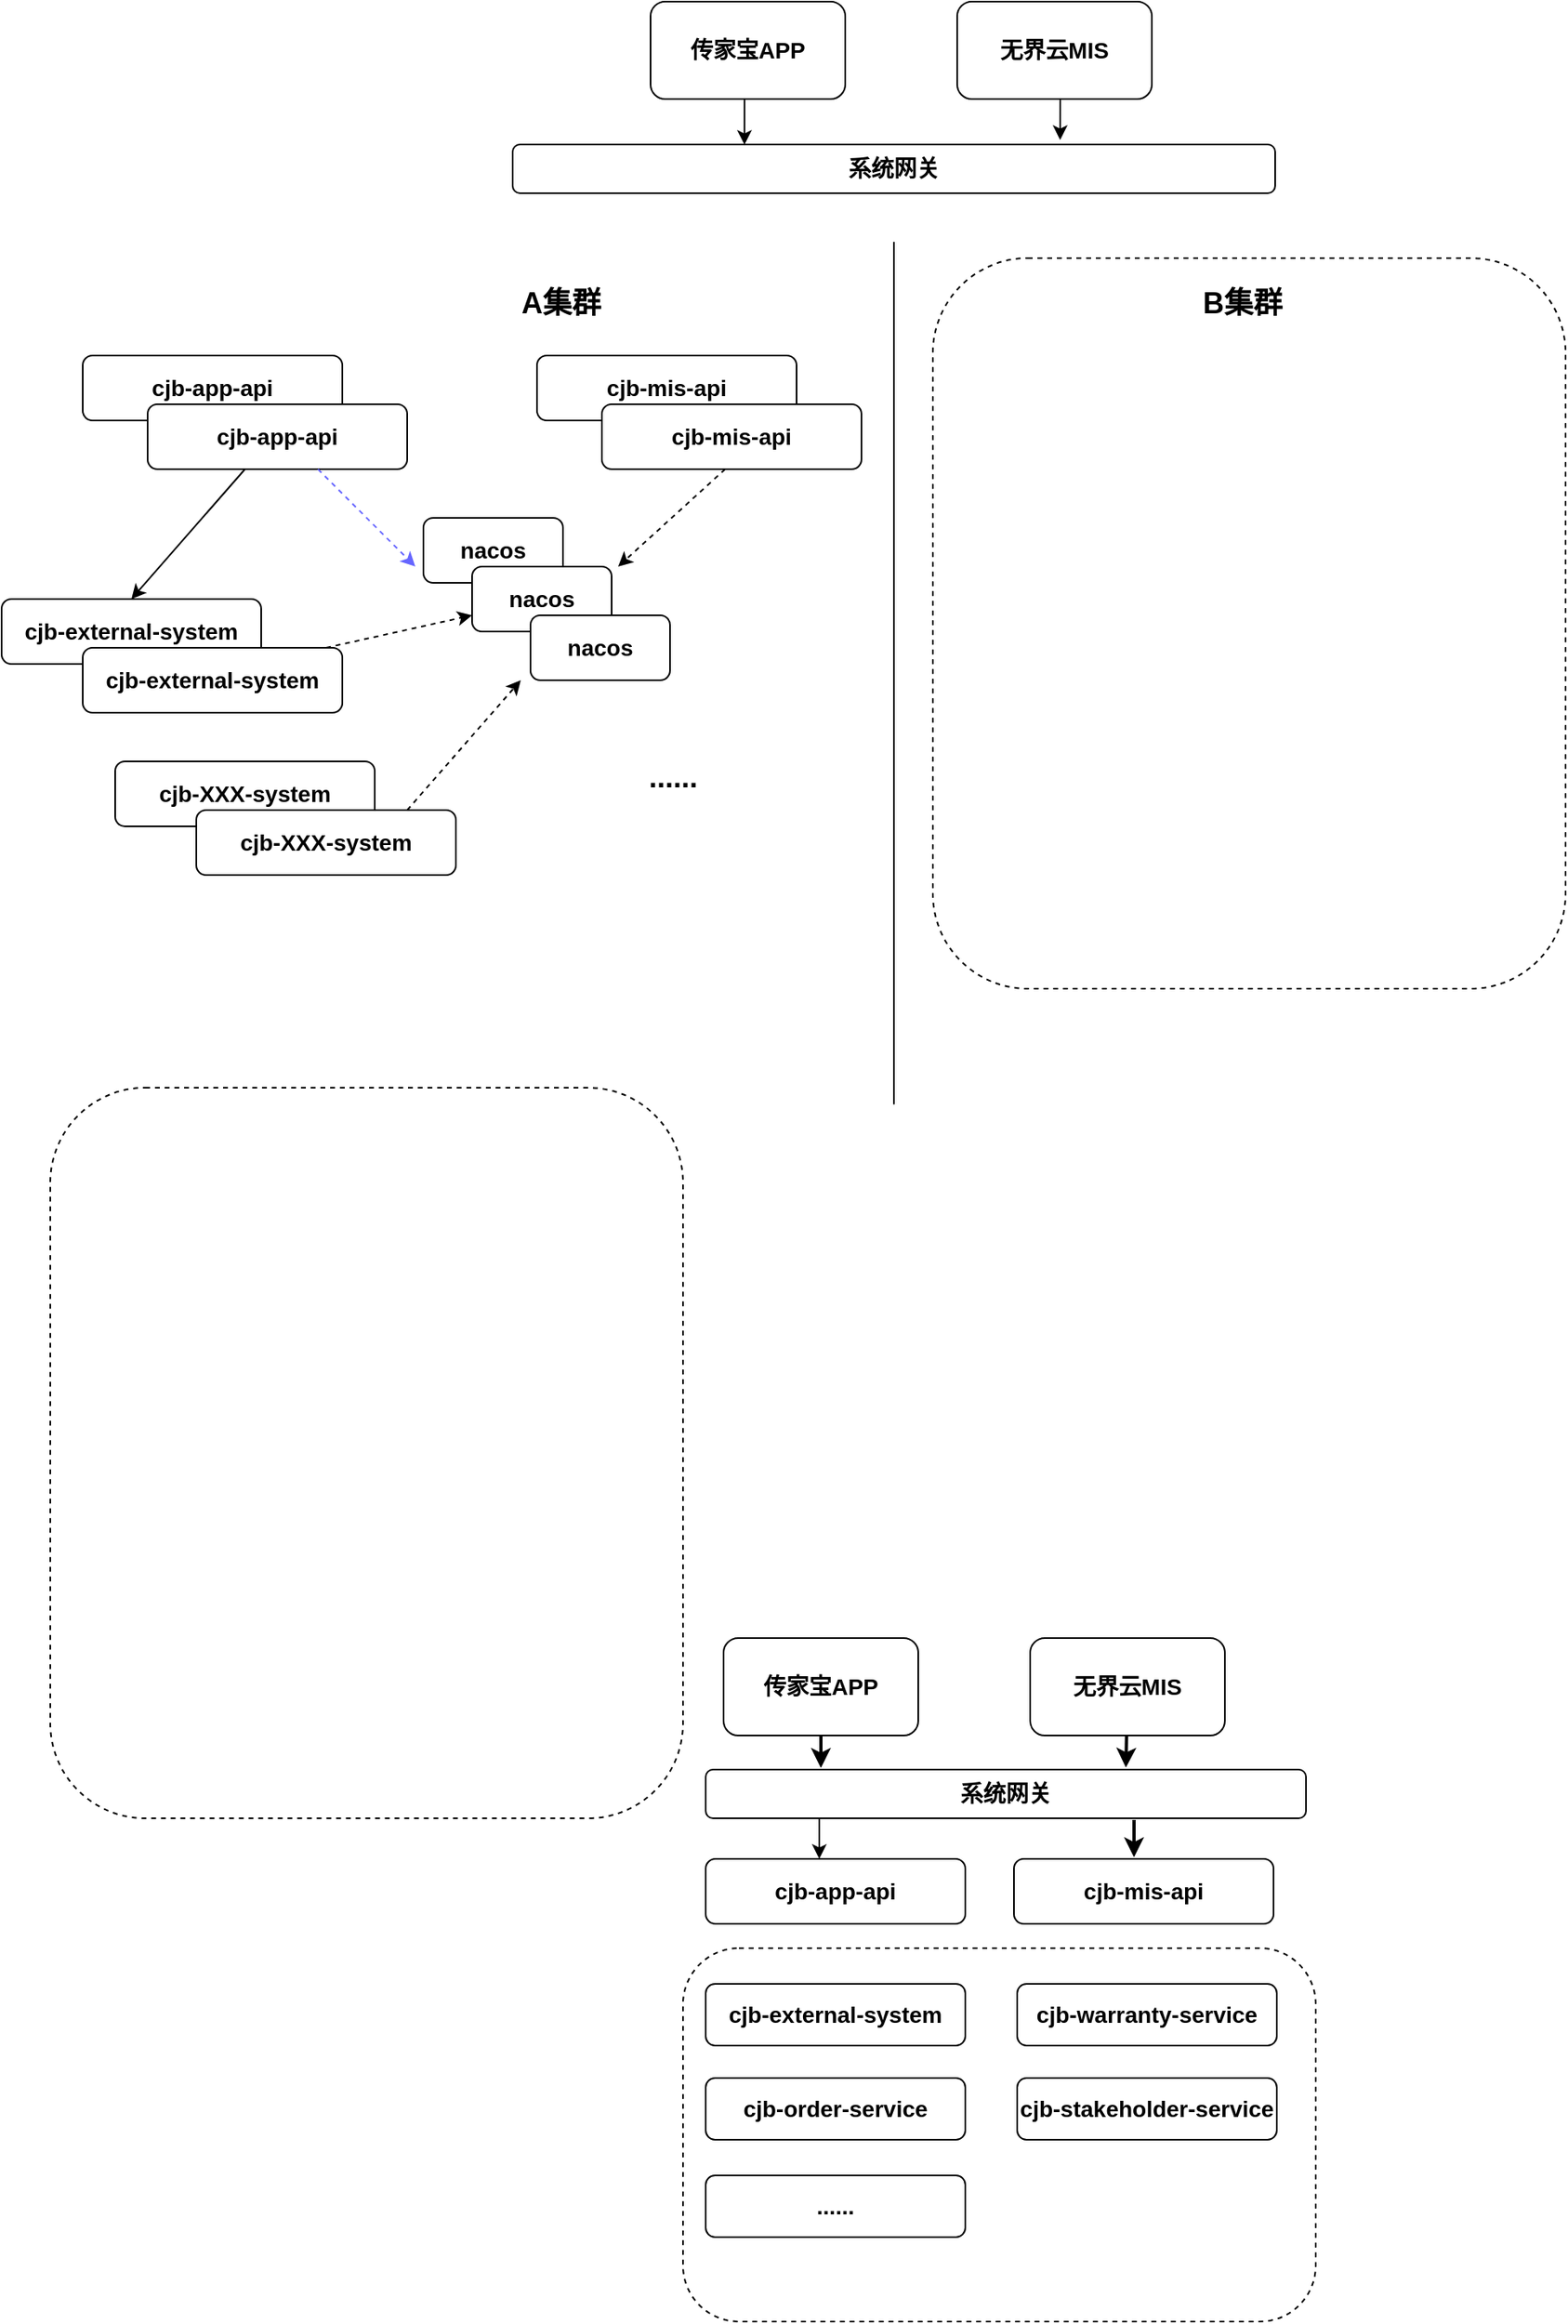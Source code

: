 <mxfile version="14.0.1" type="github">
  <diagram id="MpKOYXsyZB0nzLLyLdtM" name="Page-1">
    <mxGraphModel dx="1740" dy="520" grid="1" gridSize="10" guides="1" tooltips="1" connect="1" arrows="1" fold="1" page="1" pageScale="1" pageWidth="827" pageHeight="1169" math="0" shadow="0">
      <root>
        <mxCell id="0" />
        <mxCell id="1" parent="0" />
        <mxCell id="EF4DgZaoUzox8hAfEua7-14" value="&lt;span style=&quot;font-size: 14px&quot;&gt;&lt;b&gt;&lt;br&gt;&lt;/b&gt;&lt;/span&gt;" style="rounded=1;whiteSpace=wrap;html=1;dashed=1;" vertex="1" parent="1">
          <mxGeometry x="414" y="310" width="390" height="450" as="geometry" />
        </mxCell>
        <mxCell id="EF4DgZaoUzox8hAfEua7-13" value="&lt;span style=&quot;font-size: 14px&quot;&gt;&lt;b&gt;&lt;br&gt;&lt;/b&gt;&lt;/span&gt;" style="rounded=1;whiteSpace=wrap;html=1;dashed=1;" vertex="1" parent="1">
          <mxGeometry x="-130" y="821" width="390" height="450" as="geometry" />
        </mxCell>
        <mxCell id="i4v3Hct5WxHWQe_M93EY-2" value="&lt;span style=&quot;font-size: 14px&quot;&gt;&lt;b&gt;&lt;br&gt;&lt;/b&gt;&lt;/span&gt;" style="rounded=1;whiteSpace=wrap;html=1;dashed=1;" parent="1" vertex="1">
          <mxGeometry x="260" y="1351" width="390" height="230" as="geometry" />
        </mxCell>
        <mxCell id="_Qi3U7-KNklzHWl9HvJi-1" style="orthogonalLoop=1;jettySize=auto;html=1;strokeWidth=2;" parent="1" source="_Qi3U7-KNklzHWl9HvJi-2" edge="1">
          <mxGeometry relative="1" as="geometry">
            <mxPoint x="345" y="1240" as="targetPoint" />
          </mxGeometry>
        </mxCell>
        <mxCell id="_Qi3U7-KNklzHWl9HvJi-2" value="&lt;font style=&quot;font-size: 14px&quot;&gt;&lt;b&gt;传家宝APP&lt;/b&gt;&lt;/font&gt;" style="rounded=1;whiteSpace=wrap;html=1;" parent="1" vertex="1">
          <mxGeometry x="285" y="1160" width="120" height="60" as="geometry" />
        </mxCell>
        <mxCell id="_Qi3U7-KNklzHWl9HvJi-3" style="edgeStyle=none;orthogonalLoop=1;jettySize=auto;html=1;strokeWidth=2;entryX=0.7;entryY=-0.04;entryDx=0;entryDy=0;entryPerimeter=0;" parent="1" source="_Qi3U7-KNklzHWl9HvJi-4" target="_Qi3U7-KNklzHWl9HvJi-7" edge="1">
          <mxGeometry relative="1" as="geometry" />
        </mxCell>
        <mxCell id="_Qi3U7-KNklzHWl9HvJi-4" value="&lt;font style=&quot;font-size: 14px&quot;&gt;&lt;b&gt;无界云MIS&lt;/b&gt;&lt;/font&gt;" style="rounded=1;whiteSpace=wrap;html=1;" parent="1" vertex="1">
          <mxGeometry x="474" y="1160" width="120" height="60" as="geometry" />
        </mxCell>
        <mxCell id="2XZ529oUCofOYE8xTM4C-4" style="edgeStyle=orthogonalEdgeStyle;rounded=0;orthogonalLoop=1;jettySize=auto;html=1;exitX=0.25;exitY=1;exitDx=0;exitDy=0;entryX=0.5;entryY=0;entryDx=0;entryDy=0;" parent="1" edge="1">
          <mxGeometry relative="1" as="geometry">
            <mxPoint x="356.5" y="1271" as="sourcePoint" />
            <mxPoint x="344" y="1296" as="targetPoint" />
          </mxGeometry>
        </mxCell>
        <mxCell id="_Qi3U7-KNklzHWl9HvJi-7" value="&lt;span style=&quot;font-size: 14px&quot;&gt;&lt;b&gt;系统网关&lt;/b&gt;&lt;/span&gt;" style="rounded=1;whiteSpace=wrap;html=1;" parent="1" vertex="1">
          <mxGeometry x="274" y="1241" width="370" height="30" as="geometry" />
        </mxCell>
        <mxCell id="_Qi3U7-KNklzHWl9HvJi-8" value="&lt;span style=&quot;font-size: 14px&quot;&gt;&lt;b&gt;cjb-app-api&lt;br&gt;&lt;/b&gt;&lt;/span&gt;" style="rounded=1;whiteSpace=wrap;html=1;" parent="1" vertex="1">
          <mxGeometry x="274" y="1296" width="160" height="40" as="geometry" />
        </mxCell>
        <mxCell id="_Qi3U7-KNklzHWl9HvJi-10" value="&lt;span style=&quot;font-size: 14px&quot;&gt;&lt;b&gt;cjb-external-system&lt;/b&gt;&lt;/span&gt;" style="rounded=1;whiteSpace=wrap;html=1;" parent="1" vertex="1">
          <mxGeometry x="274" y="1373" width="160" height="38" as="geometry" />
        </mxCell>
        <mxCell id="2XZ529oUCofOYE8xTM4C-5" value="&lt;span style=&quot;font-size: 14px&quot;&gt;&lt;b&gt;cjb-mis-api&lt;br&gt;&lt;/b&gt;&lt;/span&gt;" style="rounded=1;whiteSpace=wrap;html=1;" parent="1" vertex="1">
          <mxGeometry x="464" y="1296" width="160" height="40" as="geometry" />
        </mxCell>
        <mxCell id="2XZ529oUCofOYE8xTM4C-9" style="orthogonalLoop=1;jettySize=auto;html=1;strokeWidth=2;" parent="1" edge="1">
          <mxGeometry relative="1" as="geometry">
            <mxPoint x="538" y="1272" as="sourcePoint" />
            <mxPoint x="538" y="1295" as="targetPoint" />
          </mxGeometry>
        </mxCell>
        <mxCell id="i4v3Hct5WxHWQe_M93EY-3" value="&lt;span style=&quot;font-size: 14px&quot;&gt;&lt;b&gt;cjb-warranty-service&lt;/b&gt;&lt;/span&gt;" style="rounded=1;whiteSpace=wrap;html=1;" parent="1" vertex="1">
          <mxGeometry x="466" y="1373" width="160" height="38" as="geometry" />
        </mxCell>
        <mxCell id="i4v3Hct5WxHWQe_M93EY-4" value="&lt;span style=&quot;font-size: 14px&quot;&gt;&lt;b&gt;cjb-order-service&lt;/b&gt;&lt;/span&gt;" style="rounded=1;whiteSpace=wrap;html=1;" parent="1" vertex="1">
          <mxGeometry x="274" y="1431" width="160" height="38" as="geometry" />
        </mxCell>
        <mxCell id="i4v3Hct5WxHWQe_M93EY-5" value="&lt;b style=&quot;font-size: 14px&quot;&gt;cjb-&lt;/b&gt;&lt;span style=&quot;font-size: 14px&quot;&gt;&lt;b&gt;stakeholder&lt;/b&gt;&lt;/span&gt;&lt;b style=&quot;font-size: 14px&quot;&gt;-service&lt;/b&gt;" style="rounded=1;whiteSpace=wrap;html=1;" parent="1" vertex="1">
          <mxGeometry x="466" y="1431" width="160" height="38" as="geometry" />
        </mxCell>
        <mxCell id="i4v3Hct5WxHWQe_M93EY-6" value="&lt;span style=&quot;font-size: 14px&quot;&gt;&lt;b&gt;......&lt;/b&gt;&lt;/span&gt;" style="rounded=1;whiteSpace=wrap;html=1;" parent="1" vertex="1">
          <mxGeometry x="274" y="1491" width="160" height="38" as="geometry" />
        </mxCell>
        <mxCell id="EF4DgZaoUzox8hAfEua7-1" value="" style="endArrow=none;html=1;" edge="1" parent="1">
          <mxGeometry width="50" height="50" relative="1" as="geometry">
            <mxPoint x="390" y="831.284" as="sourcePoint" />
            <mxPoint x="390" y="300" as="targetPoint" />
          </mxGeometry>
        </mxCell>
        <mxCell id="EF4DgZaoUzox8hAfEua7-10" style="edgeStyle=orthogonalEdgeStyle;rounded=0;orthogonalLoop=1;jettySize=auto;html=1;exitX=0.5;exitY=1;exitDx=0;exitDy=0;entryX=0.304;entryY=0.006;entryDx=0;entryDy=0;entryPerimeter=0;" edge="1" parent="1" source="EF4DgZaoUzox8hAfEua7-2" target="EF4DgZaoUzox8hAfEua7-7">
          <mxGeometry relative="1" as="geometry" />
        </mxCell>
        <mxCell id="EF4DgZaoUzox8hAfEua7-2" value="&lt;font style=&quot;font-size: 14px&quot;&gt;&lt;b&gt;传家宝APP&lt;/b&gt;&lt;/font&gt;" style="rounded=1;whiteSpace=wrap;html=1;" vertex="1" parent="1">
          <mxGeometry x="240" y="152" width="120" height="60" as="geometry" />
        </mxCell>
        <mxCell id="EF4DgZaoUzox8hAfEua7-11" style="edgeStyle=orthogonalEdgeStyle;rounded=0;orthogonalLoop=1;jettySize=auto;html=1;exitX=0.5;exitY=1;exitDx=0;exitDy=0;entryX=0.718;entryY=-0.092;entryDx=0;entryDy=0;entryPerimeter=0;" edge="1" parent="1" source="EF4DgZaoUzox8hAfEua7-3" target="EF4DgZaoUzox8hAfEua7-7">
          <mxGeometry relative="1" as="geometry" />
        </mxCell>
        <mxCell id="EF4DgZaoUzox8hAfEua7-3" value="&lt;font style=&quot;font-size: 14px&quot;&gt;&lt;b&gt;无界云MIS&lt;/b&gt;&lt;/font&gt;" style="rounded=1;whiteSpace=wrap;html=1;" vertex="1" parent="1">
          <mxGeometry x="429" y="152" width="120" height="60" as="geometry" />
        </mxCell>
        <mxCell id="EF4DgZaoUzox8hAfEua7-4" value="&lt;b&gt;&lt;font style=&quot;font-size: 18px&quot;&gt;A集群&lt;/font&gt;&lt;/b&gt;" style="text;html=1;strokeColor=none;fillColor=none;align=center;verticalAlign=middle;whiteSpace=wrap;rounded=0;" vertex="1" parent="1">
          <mxGeometry x="140" y="328" width="90" height="20" as="geometry" />
        </mxCell>
        <mxCell id="EF4DgZaoUzox8hAfEua7-6" value="&lt;b&gt;&lt;font style=&quot;font-size: 18px&quot;&gt;B集群&lt;/font&gt;&lt;/b&gt;" style="text;html=1;strokeColor=none;fillColor=none;align=center;verticalAlign=middle;whiteSpace=wrap;rounded=0;" vertex="1" parent="1">
          <mxGeometry x="560" y="328" width="90" height="20" as="geometry" />
        </mxCell>
        <mxCell id="EF4DgZaoUzox8hAfEua7-7" value="&lt;span style=&quot;font-size: 14px&quot;&gt;&lt;b&gt;系统网关&lt;/b&gt;&lt;/span&gt;" style="rounded=1;whiteSpace=wrap;html=1;" vertex="1" parent="1">
          <mxGeometry x="155" y="240" width="470" height="30" as="geometry" />
        </mxCell>
        <mxCell id="EF4DgZaoUzox8hAfEua7-23" value="&lt;b&gt;&lt;font style=&quot;font-size: 18px&quot;&gt;......&lt;/font&gt;&lt;/b&gt;" style="text;html=1;strokeColor=none;fillColor=none;align=center;verticalAlign=middle;whiteSpace=wrap;rounded=0;" vertex="1" parent="1">
          <mxGeometry x="234" y="620" width="40" height="20" as="geometry" />
        </mxCell>
        <mxCell id="EF4DgZaoUzox8hAfEua7-26" value="" style="group" vertex="1" connectable="0" parent="1">
          <mxGeometry x="100" y="470" width="152" height="100" as="geometry" />
        </mxCell>
        <mxCell id="EF4DgZaoUzox8hAfEua7-19" value="&lt;b style=&quot;font-size: 14px&quot;&gt;nacos&lt;/b&gt;&lt;span style=&quot;font-size: 14px&quot;&gt;&lt;b&gt;&lt;br&gt;&lt;/b&gt;&lt;/span&gt;" style="rounded=1;whiteSpace=wrap;html=1;" vertex="1" parent="EF4DgZaoUzox8hAfEua7-26">
          <mxGeometry width="86" height="40" as="geometry" />
        </mxCell>
        <mxCell id="EF4DgZaoUzox8hAfEua7-24" value="&lt;b style=&quot;font-size: 14px&quot;&gt;nacos&lt;/b&gt;&lt;span style=&quot;font-size: 14px&quot;&gt;&lt;b&gt;&lt;br&gt;&lt;/b&gt;&lt;/span&gt;" style="rounded=1;whiteSpace=wrap;html=1;" vertex="1" parent="EF4DgZaoUzox8hAfEua7-26">
          <mxGeometry x="30" y="30" width="86" height="40" as="geometry" />
        </mxCell>
        <mxCell id="EF4DgZaoUzox8hAfEua7-25" value="&lt;b style=&quot;font-size: 14px&quot;&gt;nacos&lt;/b&gt;&lt;span style=&quot;font-size: 14px&quot;&gt;&lt;b&gt;&lt;br&gt;&lt;/b&gt;&lt;/span&gt;" style="rounded=1;whiteSpace=wrap;html=1;" vertex="1" parent="EF4DgZaoUzox8hAfEua7-26">
          <mxGeometry x="66" y="60" width="86" height="40" as="geometry" />
        </mxCell>
        <mxCell id="EF4DgZaoUzox8hAfEua7-27" value="" style="group" vertex="1" connectable="0" parent="1">
          <mxGeometry x="-160" y="520" width="210" height="70" as="geometry" />
        </mxCell>
        <mxCell id="EF4DgZaoUzox8hAfEua7-18" value="&lt;b style=&quot;font-size: 14px&quot;&gt;cjb-external-system&lt;/b&gt;&lt;span style=&quot;font-size: 14px&quot;&gt;&lt;b&gt;&lt;br&gt;&lt;/b&gt;&lt;/span&gt;" style="rounded=1;whiteSpace=wrap;html=1;" vertex="1" parent="EF4DgZaoUzox8hAfEua7-27">
          <mxGeometry width="160" height="40" as="geometry" />
        </mxCell>
        <mxCell id="EF4DgZaoUzox8hAfEua7-20" value="&lt;b style=&quot;font-size: 14px&quot;&gt;cjb-external-system&lt;/b&gt;&lt;span style=&quot;font-size: 14px&quot;&gt;&lt;b&gt;&lt;br&gt;&lt;/b&gt;&lt;/span&gt;" style="rounded=1;whiteSpace=wrap;html=1;" vertex="1" parent="EF4DgZaoUzox8hAfEua7-27">
          <mxGeometry x="50" y="30" width="160" height="40" as="geometry" />
        </mxCell>
        <mxCell id="EF4DgZaoUzox8hAfEua7-28" value="" style="group" vertex="1" connectable="0" parent="1">
          <mxGeometry x="-90" y="620" width="210" height="70" as="geometry" />
        </mxCell>
        <mxCell id="EF4DgZaoUzox8hAfEua7-21" value="&lt;b style=&quot;font-size: 14px&quot;&gt;cjb-XXX-system&lt;/b&gt;&lt;span style=&quot;font-size: 14px&quot;&gt;&lt;b&gt;&lt;br&gt;&lt;/b&gt;&lt;/span&gt;" style="rounded=1;whiteSpace=wrap;html=1;" vertex="1" parent="EF4DgZaoUzox8hAfEua7-28">
          <mxGeometry width="160" height="40" as="geometry" />
        </mxCell>
        <mxCell id="EF4DgZaoUzox8hAfEua7-22" value="&lt;b style=&quot;font-size: 14px&quot;&gt;cjb-XXX-system&lt;/b&gt;&lt;span style=&quot;font-size: 14px&quot;&gt;&lt;b&gt;&lt;br&gt;&lt;/b&gt;&lt;/span&gt;" style="rounded=1;whiteSpace=wrap;html=1;" vertex="1" parent="EF4DgZaoUzox8hAfEua7-28">
          <mxGeometry x="50" y="30" width="160" height="40" as="geometry" />
        </mxCell>
        <mxCell id="EF4DgZaoUzox8hAfEua7-31" value="" style="group" vertex="1" connectable="0" parent="1">
          <mxGeometry x="-110" y="370" width="200" height="70" as="geometry" />
        </mxCell>
        <mxCell id="EF4DgZaoUzox8hAfEua7-15" value="&lt;span style=&quot;font-size: 14px&quot;&gt;&lt;b&gt;cjb-app-api&lt;br&gt;&lt;/b&gt;&lt;/span&gt;" style="rounded=1;whiteSpace=wrap;html=1;" vertex="1" parent="EF4DgZaoUzox8hAfEua7-31">
          <mxGeometry width="160" height="40" as="geometry" />
        </mxCell>
        <mxCell id="EF4DgZaoUzox8hAfEua7-29" value="&lt;span style=&quot;font-size: 14px&quot;&gt;&lt;b&gt;cjb-app-api&lt;br&gt;&lt;/b&gt;&lt;/span&gt;" style="rounded=1;whiteSpace=wrap;html=1;" vertex="1" parent="EF4DgZaoUzox8hAfEua7-31">
          <mxGeometry x="40" y="30" width="160" height="40" as="geometry" />
        </mxCell>
        <mxCell id="EF4DgZaoUzox8hAfEua7-32" value="" style="group" vertex="1" connectable="0" parent="1">
          <mxGeometry x="170" y="370" width="200" height="70" as="geometry" />
        </mxCell>
        <mxCell id="EF4DgZaoUzox8hAfEua7-16" value="&lt;span style=&quot;font-size: 14px&quot;&gt;&lt;b&gt;cjb-mis-api&lt;br&gt;&lt;/b&gt;&lt;/span&gt;" style="rounded=1;whiteSpace=wrap;html=1;" vertex="1" parent="EF4DgZaoUzox8hAfEua7-32">
          <mxGeometry width="160" height="40" as="geometry" />
        </mxCell>
        <mxCell id="EF4DgZaoUzox8hAfEua7-30" value="&lt;span style=&quot;font-size: 14px&quot;&gt;&lt;b&gt;cjb-mis-api&lt;br&gt;&lt;/b&gt;&lt;/span&gt;" style="rounded=1;whiteSpace=wrap;html=1;" vertex="1" parent="EF4DgZaoUzox8hAfEua7-32">
          <mxGeometry x="40" y="30" width="160" height="40" as="geometry" />
        </mxCell>
        <mxCell id="EF4DgZaoUzox8hAfEua7-33" value="" style="endArrow=classic;html=1;dashed=1;strokeColor=#6666FF;" edge="1" parent="1">
          <mxGeometry width="50" height="50" relative="1" as="geometry">
            <mxPoint x="35" y="440" as="sourcePoint" />
            <mxPoint x="95" y="500" as="targetPoint" />
          </mxGeometry>
        </mxCell>
        <mxCell id="EF4DgZaoUzox8hAfEua7-34" value="" style="endArrow=classic;html=1;dashed=1;" edge="1" parent="1">
          <mxGeometry width="50" height="50" relative="1" as="geometry">
            <mxPoint x="286" y="440" as="sourcePoint" />
            <mxPoint x="220" y="500" as="targetPoint" />
          </mxGeometry>
        </mxCell>
        <mxCell id="EF4DgZaoUzox8hAfEua7-35" value="" style="endArrow=classic;html=1;dashed=1;" edge="1" parent="1">
          <mxGeometry width="50" height="50" relative="1" as="geometry">
            <mxPoint x="40" y="550" as="sourcePoint" />
            <mxPoint x="130" y="530" as="targetPoint" />
          </mxGeometry>
        </mxCell>
        <mxCell id="EF4DgZaoUzox8hAfEua7-36" value="" style="endArrow=classic;html=1;dashed=1;" edge="1" parent="1">
          <mxGeometry width="50" height="50" relative="1" as="geometry">
            <mxPoint x="90" y="650" as="sourcePoint" />
            <mxPoint x="160" y="570" as="targetPoint" />
          </mxGeometry>
        </mxCell>
        <mxCell id="EF4DgZaoUzox8hAfEua7-37" value="" style="endArrow=classic;html=1;entryX=0.5;entryY=0;entryDx=0;entryDy=0;" edge="1" parent="1" target="EF4DgZaoUzox8hAfEua7-18">
          <mxGeometry width="50" height="50" relative="1" as="geometry">
            <mxPoint x="-10" y="440" as="sourcePoint" />
            <mxPoint x="50" y="500" as="targetPoint" />
          </mxGeometry>
        </mxCell>
      </root>
    </mxGraphModel>
  </diagram>
</mxfile>
